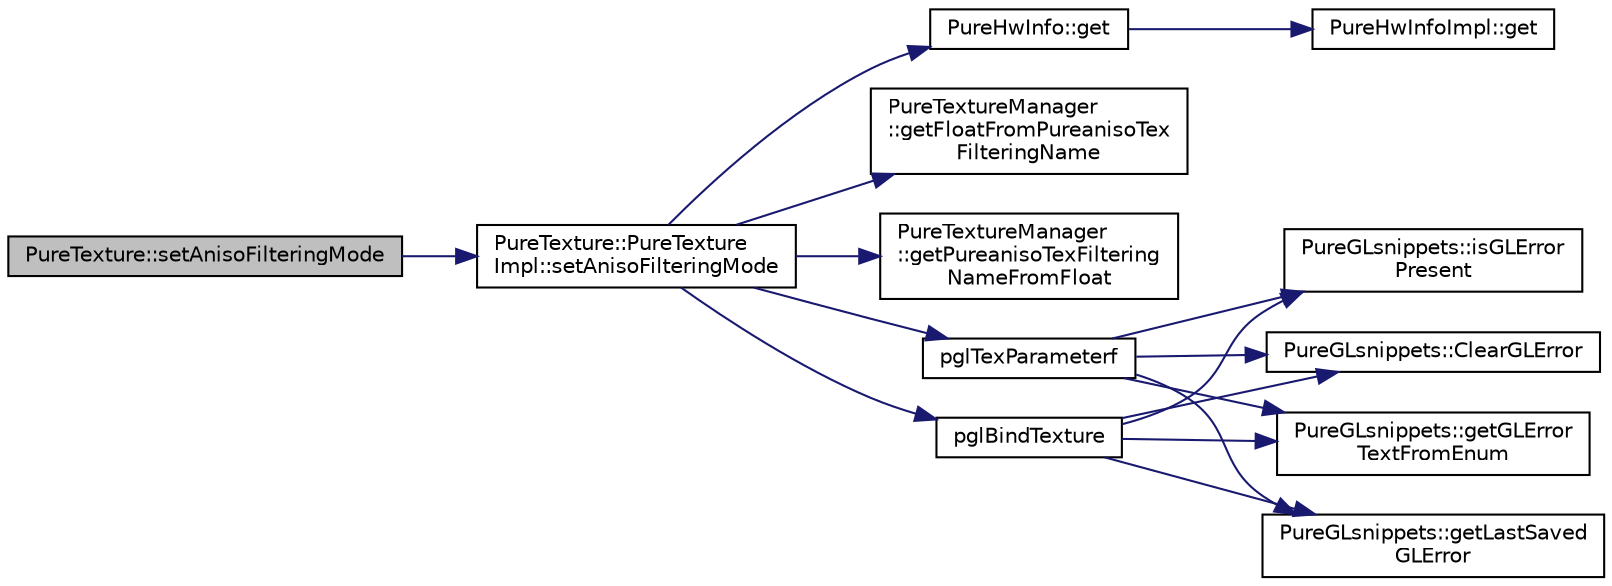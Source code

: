 digraph "PureTexture::setAnisoFilteringMode"
{
 // LATEX_PDF_SIZE
  edge [fontname="Helvetica",fontsize="10",labelfontname="Helvetica",labelfontsize="10"];
  node [fontname="Helvetica",fontsize="10",shape=record];
  rankdir="LR";
  Node1 [label="PureTexture::setAnisoFilteringMode",height=0.2,width=0.4,color="black", fillcolor="grey75", style="filled", fontcolor="black",tooltip="Sets the anisotropic filtering mode."];
  Node1 -> Node2 [color="midnightblue",fontsize="10",style="solid",fontname="Helvetica"];
  Node2 [label="PureTexture::PureTexture\lImpl::setAnisoFilteringMode",height=0.2,width=0.4,color="black", fillcolor="white", style="filled",URL="$class_pure_texture_1_1_pure_texture_impl.html#ae2d07cf54c541e3e964660948ca22165",tooltip=" "];
  Node2 -> Node3 [color="midnightblue",fontsize="10",style="solid",fontname="Helvetica"];
  Node3 [label="PureHwInfo::get",height=0.2,width=0.4,color="black", fillcolor="white", style="filled",URL="$class_pure_hw_info.html#a5d801d548489e9f6c9a3485b8979af3f",tooltip="Gets the singleton instance."];
  Node3 -> Node4 [color="midnightblue",fontsize="10",style="solid",fontname="Helvetica"];
  Node4 [label="PureHwInfoImpl::get",height=0.2,width=0.4,color="black", fillcolor="white", style="filled",URL="$class_pure_hw_info_impl.html#a54faedd6ce3a5750139d457f4a8a22f2",tooltip="Gets the singleton instance."];
  Node2 -> Node5 [color="midnightblue",fontsize="10",style="solid",fontname="Helvetica"];
  Node5 [label="PureTextureManager\l::getFloatFromPureanisoTex\lFilteringName",height=0.2,width=0.4,color="black", fillcolor="white", style="filled",URL="$class_pure_texture_manager.html#a25b117ff4d89b2a23c0c946dc6fdc699",tooltip="Gets the value that corresponds to the given Pure aniso texture filtering value."];
  Node2 -> Node6 [color="midnightblue",fontsize="10",style="solid",fontname="Helvetica"];
  Node6 [label="PureTextureManager\l::getPureanisoTexFiltering\lNameFromFloat",height=0.2,width=0.4,color="black", fillcolor="white", style="filled",URL="$class_pure_texture_manager.html#a0825556ac17914c21d025098aaa5151b",tooltip="Gets the Pure aniso texture filtering value that corresponds to the given floating point value."];
  Node2 -> Node7 [color="midnightblue",fontsize="10",style="solid",fontname="Helvetica"];
  Node7 [label="pglBindTexture",height=0.2,width=0.4,color="black", fillcolor="white", style="filled",URL="$_pure_g_lsafe_funcs_8cpp.html#a81dc93b65713c5209fc08c6cb66cfae3",tooltip=" "];
  Node7 -> Node8 [color="midnightblue",fontsize="10",style="solid",fontname="Helvetica"];
  Node8 [label="PureGLsnippets::ClearGLError",height=0.2,width=0.4,color="black", fillcolor="white", style="filled",URL="$class_pure_g_lsnippets.html#a861a8137e889cc2e6dd0b81eee84a6c3",tooltip="Clears GL error state."];
  Node7 -> Node9 [color="midnightblue",fontsize="10",style="solid",fontname="Helvetica"];
  Node9 [label="PureGLsnippets::getGLError\lTextFromEnum",height=0.2,width=0.4,color="black", fillcolor="white", style="filled",URL="$class_pure_g_lsnippets.html#ac9c5e3570d082ea2c1f51b185e238641",tooltip="Gets the string representation of the given GL error."];
  Node7 -> Node10 [color="midnightblue",fontsize="10",style="solid",fontname="Helvetica"];
  Node10 [label="PureGLsnippets::getLastSaved\lGLError",height=0.2,width=0.4,color="black", fillcolor="white", style="filled",URL="$class_pure_g_lsnippets.html#a65daf410252a99c8a322fea26bd4caf1",tooltip="Gets the last saved GL error."];
  Node7 -> Node11 [color="midnightblue",fontsize="10",style="solid",fontname="Helvetica"];
  Node11 [label="PureGLsnippets::isGLError\lPresent",height=0.2,width=0.4,color="black", fillcolor="white", style="filled",URL="$class_pure_g_lsnippets.html#a9901675747b09835eb82ddbad3a91fa5",tooltip="Gets whether there is an error in OpenGL or not."];
  Node2 -> Node12 [color="midnightblue",fontsize="10",style="solid",fontname="Helvetica"];
  Node12 [label="pglTexParameterf",height=0.2,width=0.4,color="black", fillcolor="white", style="filled",URL="$_pure_g_lsafe_funcs_8cpp.html#a167543ee387df336d3a7f0d3d6fdc7b3",tooltip=" "];
  Node12 -> Node8 [color="midnightblue",fontsize="10",style="solid",fontname="Helvetica"];
  Node12 -> Node9 [color="midnightblue",fontsize="10",style="solid",fontname="Helvetica"];
  Node12 -> Node10 [color="midnightblue",fontsize="10",style="solid",fontname="Helvetica"];
  Node12 -> Node11 [color="midnightblue",fontsize="10",style="solid",fontname="Helvetica"];
}
